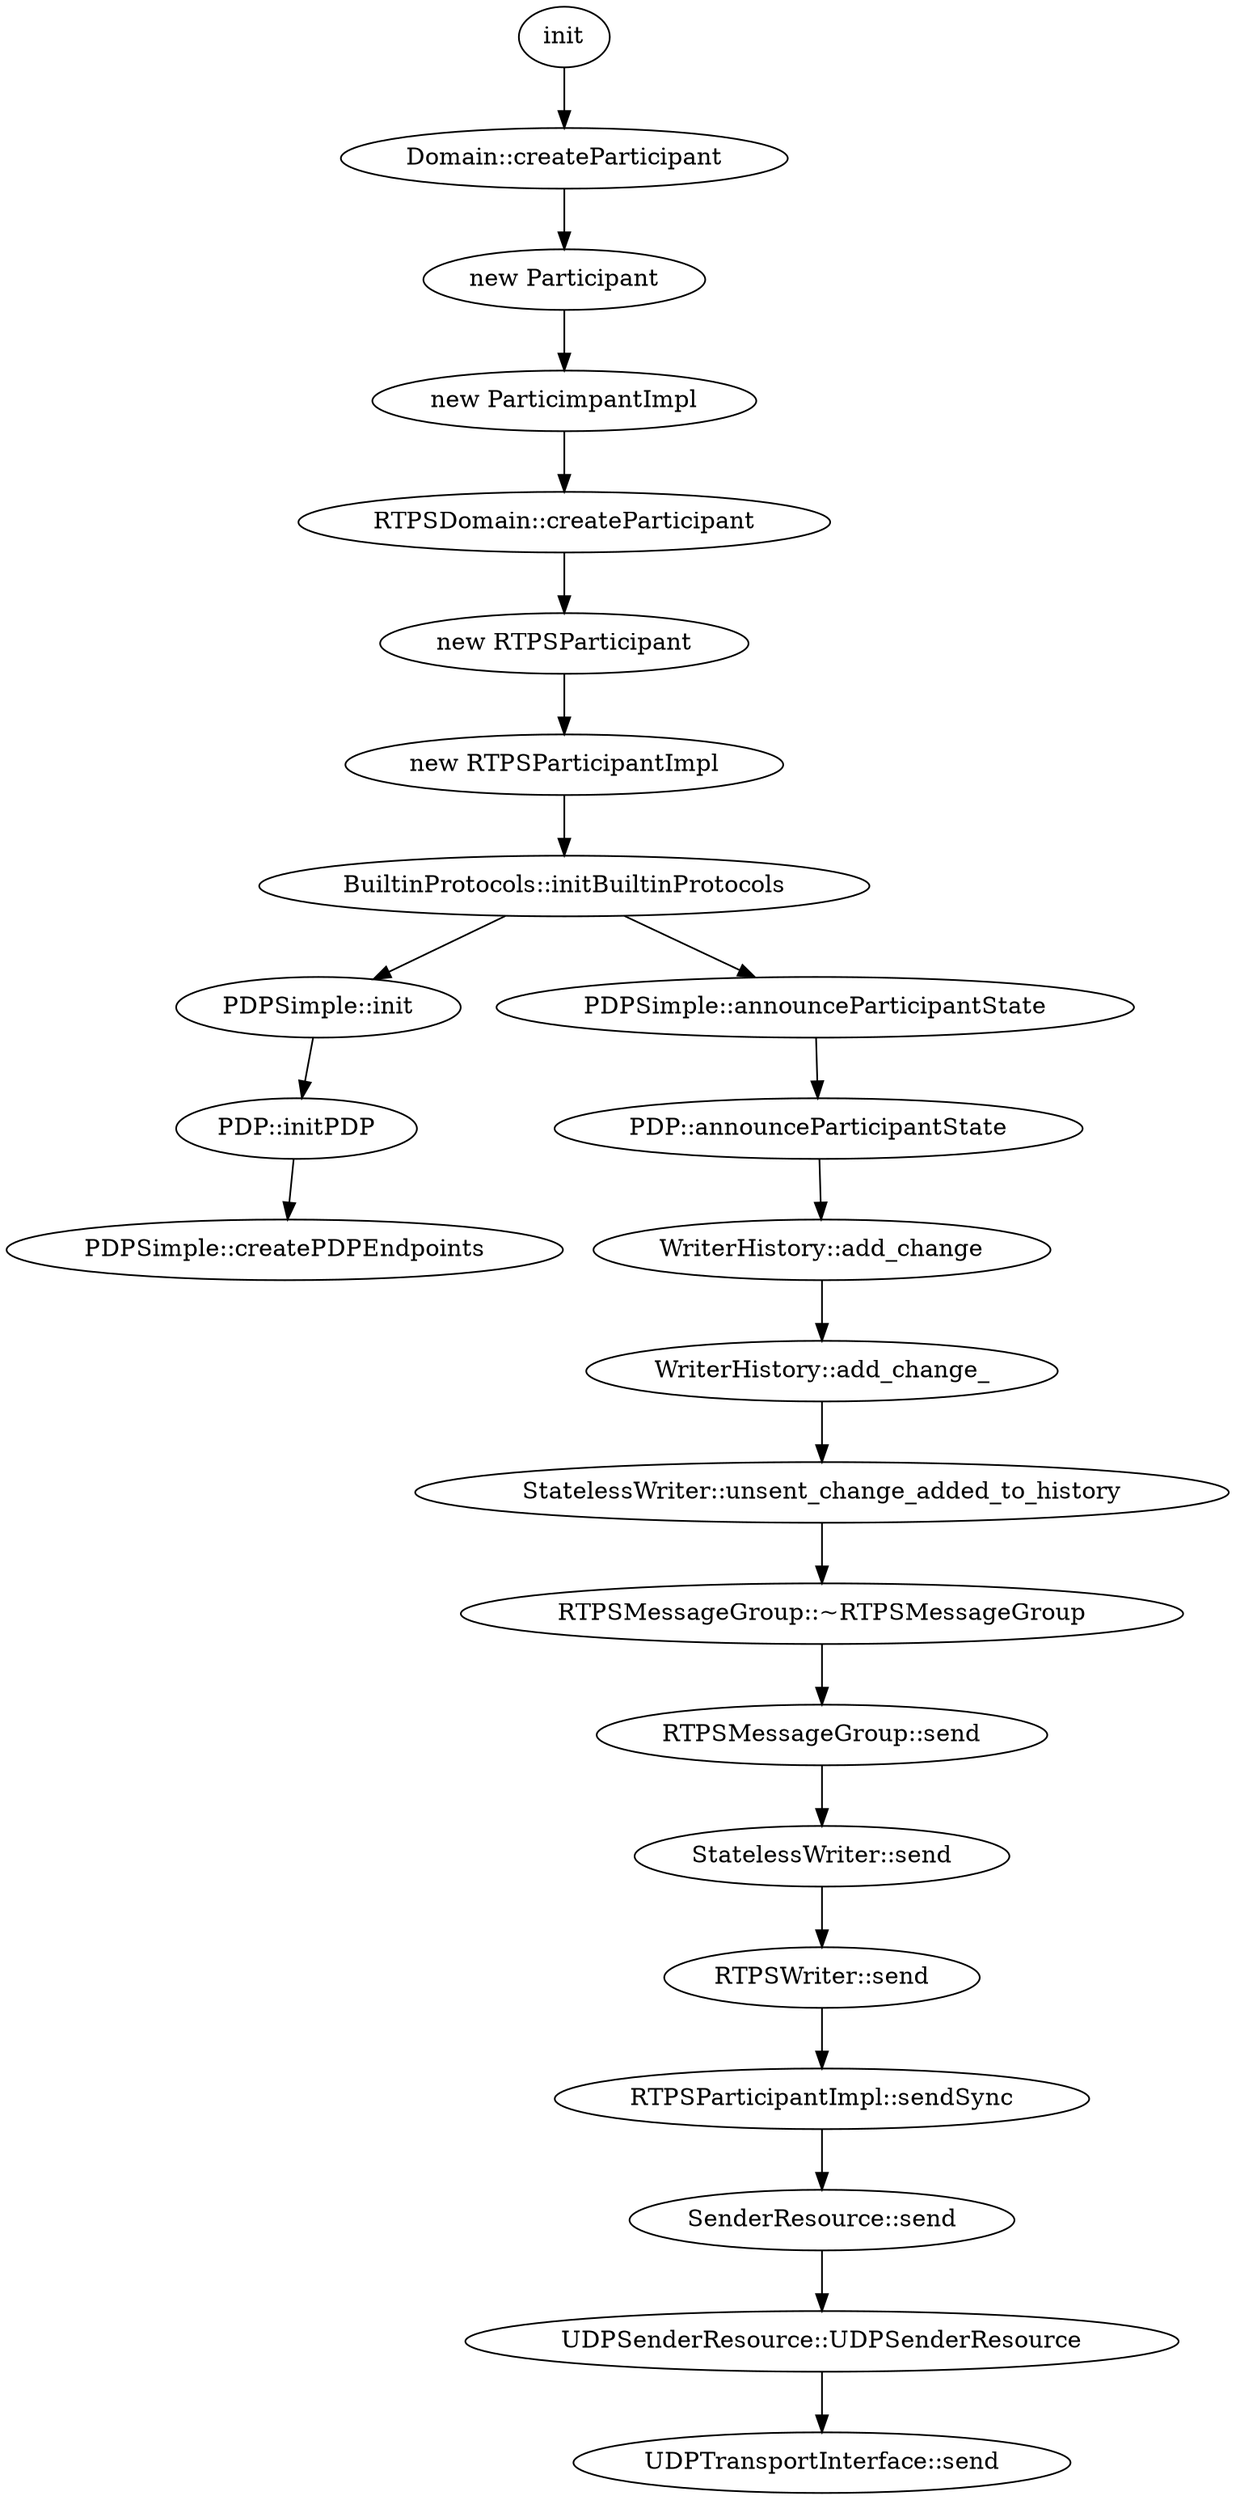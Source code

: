digraph create_participant
{
        1[label="Domain::createParticipant"];
        11[label="new Participant"];
        12[label="new ParticimpantImpl"];

        13[label="RTPSDomain::createParticipant"];
        14[label="new RTPSParticipant"];
        15[label="new RTPSParticipantImpl"];

        16[label="BuiltinProtocols::initBuiltinProtocols"]
        17[label="PDPSimple::init"]
        18[label="PDP::initPDP"]
        19[label="PDPSimple::createPDPEndpoints"]

        20[label="PDPSimple::announceParticipantState"]
        21[label="PDP::announceParticipantState"]
        22[label="WriterHistory::add_change"]
        23[label="WriterHistory::add_change_"]
        24[label="StatelessWriter::unsent_change_added_to_history"]
        25[label="RTPSMessageGroup::~RTPSMessageGroup"]
        26[label="RTPSMessageGroup::send"]
        27[label="StatelessWriter::send"]
        28[label="RTPSWriter::send"]
        29[label="RTPSParticipantImpl::sendSync"]
        30[label="SenderResource::send"]
        31[label="UDPSenderResource::UDPSenderResource"]
        32[label="UDPTransportInterface::send"]
        init -> 1;
        1 -> 11 -> 12 -> 13;
        13 -> 14 -> 15;
        15 -> 16 -> 17 -> 18 -> 19;
        16 -> 20 -> 21 -> 22 -> 23 -> 24 -> 25 -> 26 -> 27 -> 28 -> 29 -> 30 -> 31 -> 32;
}